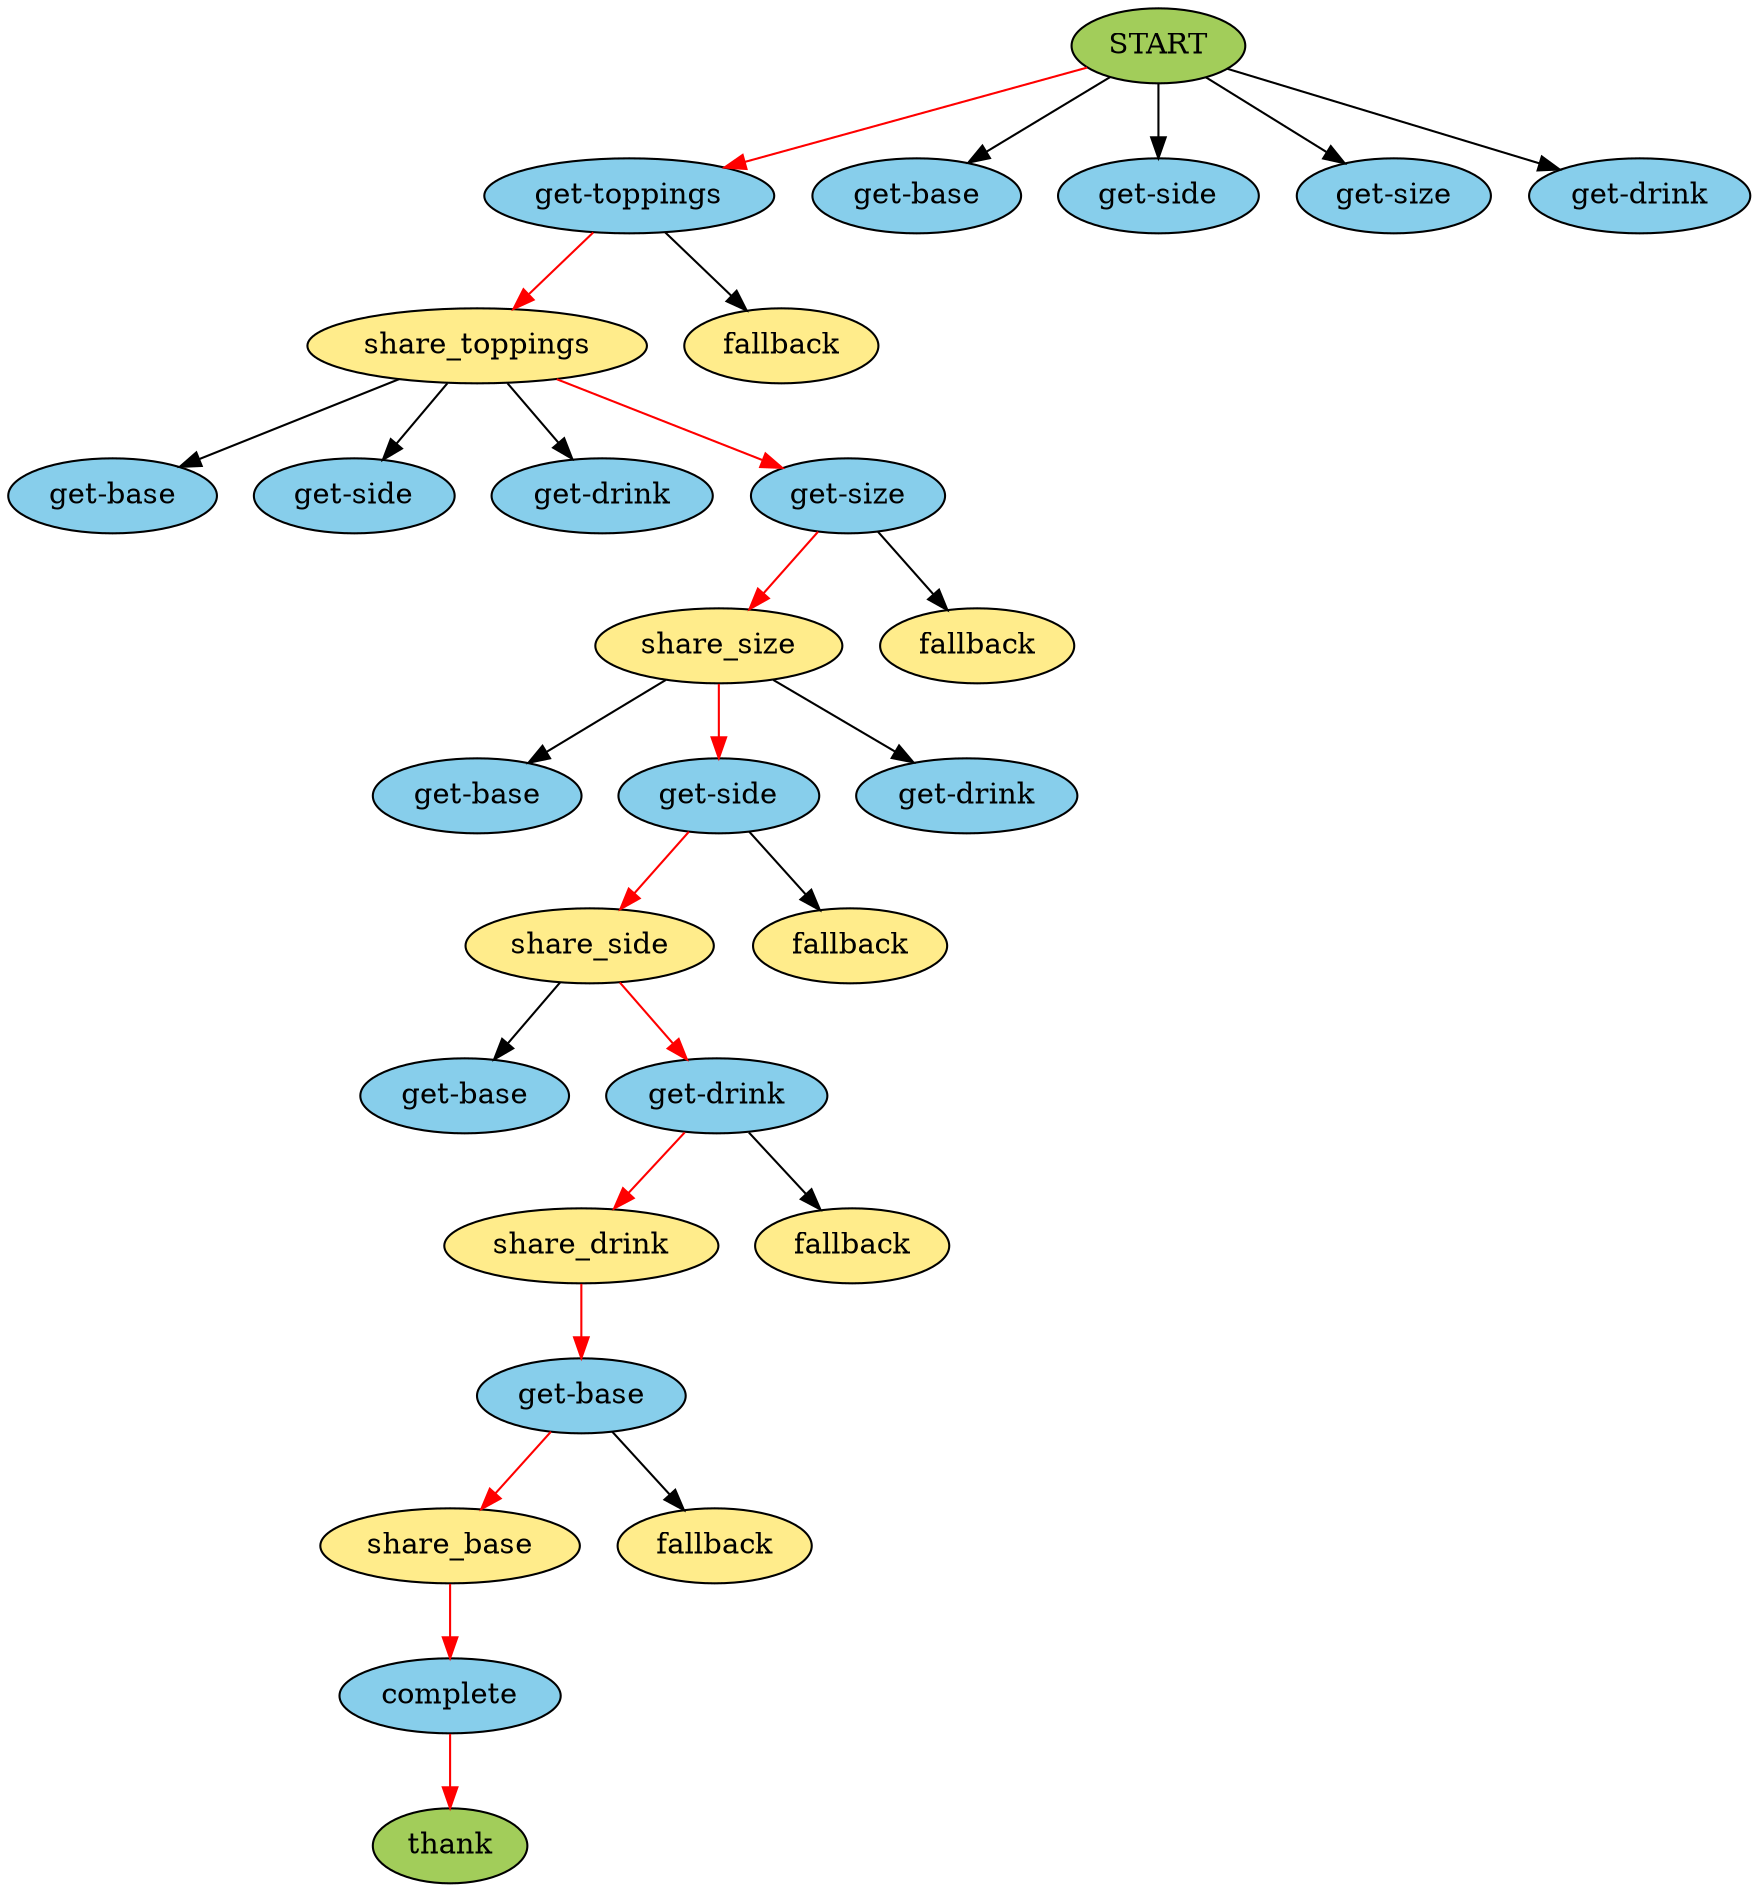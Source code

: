 strict digraph {
	0 [label=START fillcolor=darkolivegreen3 style=filled]
	1 [label="get-toppings" fillcolor=skyblue style=filled]
	0 -> 1
	2 [label="get-base" fillcolor=skyblue style=filled]
	0 -> 2
	3 [label="get-side" fillcolor=skyblue style=filled]
	0 -> 3
	4 [label="get-size" fillcolor=skyblue style=filled]
	0 -> 4
	5 [label="get-drink" fillcolor=skyblue style=filled]
	0 -> 5
	0 -> 1 [color=red]
	6 [label=share_toppings fillcolor=lightgoldenrod1 style=filled]
	1 -> 6
	7 [label=fallback fillcolor=lightgoldenrod1 style=filled]
	1 -> 7
	1 -> 6 [color=red]
	8 [label="get-base" fillcolor=skyblue style=filled]
	6 -> 8
	9 [label="get-side" fillcolor=skyblue style=filled]
	6 -> 9
	10 [label="get-drink" fillcolor=skyblue style=filled]
	6 -> 10
	11 [label="get-size" fillcolor=skyblue style=filled]
	6 -> 11
	6 -> 11 [color=red]
	12 [label=share_size fillcolor=lightgoldenrod1 style=filled]
	11 -> 12
	13 [label=fallback fillcolor=lightgoldenrod1 style=filled]
	11 -> 13
	11 -> 12 [color=red]
	14 [label="get-base" fillcolor=skyblue style=filled]
	12 -> 14
	15 [label="get-side" fillcolor=skyblue style=filled]
	12 -> 15
	16 [label="get-drink" fillcolor=skyblue style=filled]
	12 -> 16
	12 -> 15 [color=red]
	17 [label=share_side fillcolor=lightgoldenrod1 style=filled]
	15 -> 17
	18 [label=fallback fillcolor=lightgoldenrod1 style=filled]
	15 -> 18
	15 -> 17 [color=red]
	19 [label="get-base" fillcolor=skyblue style=filled]
	17 -> 19
	20 [label="get-drink" fillcolor=skyblue style=filled]
	17 -> 20
	17 -> 20 [color=red]
	21 [label=share_drink fillcolor=lightgoldenrod1 style=filled]
	20 -> 21
	22 [label=fallback fillcolor=lightgoldenrod1 style=filled]
	20 -> 22
	20 -> 21 [color=red]
	23 [label="get-base" fillcolor=skyblue style=filled]
	21 -> 23
	21 -> 23 [color=red]
	24 [label=share_base fillcolor=lightgoldenrod1 style=filled]
	23 -> 24
	25 [label=fallback fillcolor=lightgoldenrod1 style=filled]
	23 -> 25
	23 -> 24 [color=red]
	26 [label=complete fillcolor=skyblue style=filled]
	24 -> 26
	24 -> 26 [color=red]
	27 [label=thank fillcolor=lightgoldenrod1 style=filled]
	26 -> 27 [color=red]
	27 [label=thank fillcolor=darkolivegreen3 style=filled]
}
